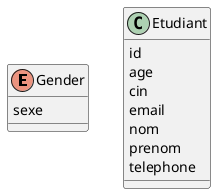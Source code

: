 @startuml
'https://plantuml.com/class-diagram
enum Gender
class Etudiant

Etudiant : id
Etudiant : age
Etudiant : cin
Etudiant : email
Etudiant : nom
Etudiant : prenom
Gender : sexe
Etudiant : telephone


@enduml